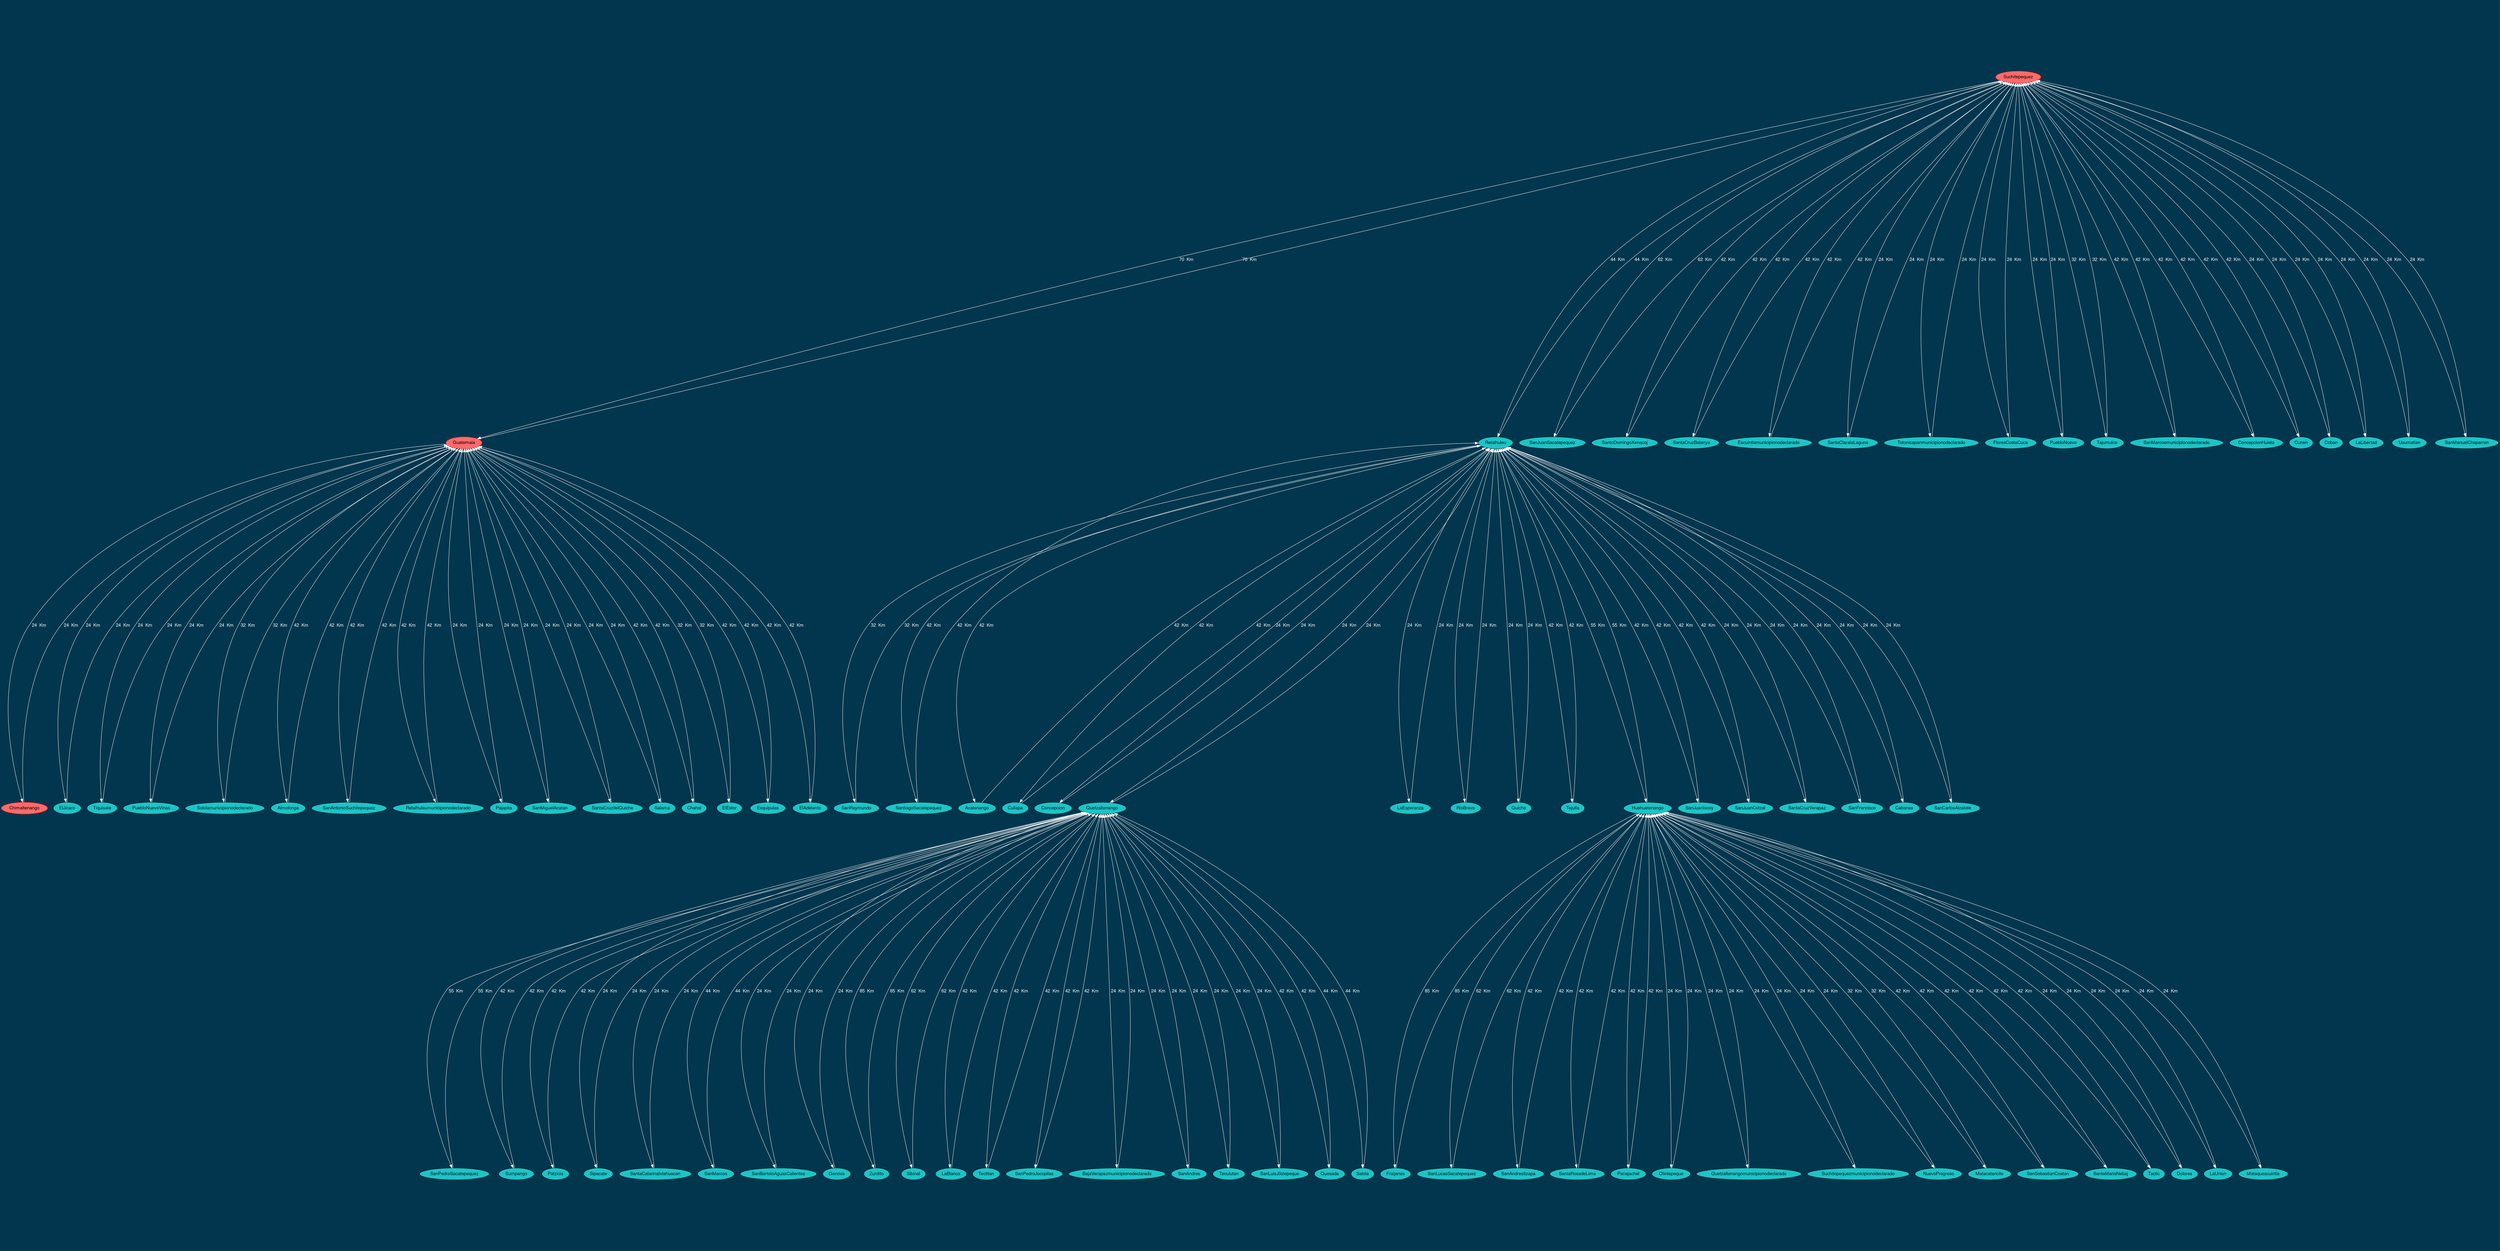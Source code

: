 digraph G { 
 fontname="Helvetica,Arial,sans-serif"
    bgcolor="#02364E";
    node [fontname="Helvetica,Arial,sans-serif"];
    edge [fontname="Helvetica,Arial,sans-serif"];
    graph [ratio=0.5];
node [shape = oval, color=red style=filled, fillcolor=indianred1];
Suchitepequez Guatemala Chimaltenango ; 
  node [shape = oval color=black style=filled fillcolor="#1CC4C6" fontcolor="#031C26"]
Retalhuleu -> Suchitepequez[label = " 44  Km  "  color="white",fontcolor=white]; 
Retalhuleu -> SanRaymundo[label = " 32  Km  "  color="white",fontcolor=white]; 
Retalhuleu -> SantiagoSacatepequez[label = " 42  Km  "  color="white",fontcolor=white]; 
Retalhuleu -> Acatenango[label = " 42  Km  "  color="white",fontcolor=white]; 
Retalhuleu -> Cuilapa[label = " 42  Km  "  color="white",fontcolor=white]; 
Retalhuleu -> Concepcion[label = " 24  Km  "  color="white",fontcolor=white]; 
Retalhuleu -> Quetzaltenango[label = " 24  Km  "  color="white",fontcolor=white]; 
Retalhuleu -> LaEsperanza[label = " 24  Km  "  color="white",fontcolor=white]; 
Retalhuleu -> RioBravo[label = " 24  Km  "  color="white",fontcolor=white]; 
Retalhuleu -> Quiche[label = " 24  Km  "  color="white",fontcolor=white]; 
Retalhuleu -> Tejutla[label = " 42  Km  "  color="white",fontcolor=white]; 
Retalhuleu -> Huehuetenango[label = " 55  Km  "  color="white",fontcolor=white]; 
Retalhuleu -> SanJuanIxcoy[label = " 42  Km  "  color="white",fontcolor=white]; 
Retalhuleu -> SanJuanCotzal[label = " 42  Km  "  color="white",fontcolor=white]; 
Retalhuleu -> SantaCruzVerapaz[label = " 24  Km  "  color="white",fontcolor=white]; 
Retalhuleu -> SanFrancisco[label = " 24  Km  "  color="white",fontcolor=white]; 
Retalhuleu -> Cabanas[label = " 24  Km  "  color="white",fontcolor=white]; 
Retalhuleu -> SanCarlosAlzatate[label = " 24  Km  "  color="white",fontcolor=white]; 
Suchitepequez -> Retalhuleu[label = " 44  Km  "  color="white",fontcolor=white]; 
Suchitepequez -> Guatemala[label = " 70  Km  "  color="white",fontcolor=white]; 
Suchitepequez -> SanJuanSacatepequez[label = " 62  Km  "  color="white",fontcolor=white]; 
Suchitepequez -> SantoDomingoXenacoj[label = " 42  Km  "  color="white",fontcolor=white]; 
Suchitepequez -> SantaCruzBalanya[label = " 42  Km  "  color="white",fontcolor=white]; 
Suchitepequez -> Escuintlamunicipionodeclarado[label = " 42  Km  "  color="white",fontcolor=white]; 
Suchitepequez -> SantaClaralaLaguna[label = " 24  Km  "  color="white",fontcolor=white]; 
Suchitepequez -> Totonicapanmunicipionodeclarado[label = " 24  Km  "  color="white",fontcolor=white]; 
Suchitepequez -> FloresCostaCuca[label = " 24  Km  "  color="white",fontcolor=white]; 
Suchitepequez -> PuebloNuevo[label = " 24  Km  "  color="white",fontcolor=white]; 
Suchitepequez -> Tajumulco[label = " 32  Km  "  color="white",fontcolor=white]; 
Suchitepequez -> SanMarcosmunicipionodeclarado[label = " 42  Km  "  color="white",fontcolor=white]; 
Suchitepequez -> ConcepcionHuista[label = " 42  Km  "  color="white",fontcolor=white]; 
Suchitepequez -> Cunen[label = " 42  Km  "  color="white",fontcolor=white]; 
Suchitepequez -> Coban[label = " 24  Km  "  color="white",fontcolor=white]; 
Suchitepequez -> LaLibertad[label = " 24  Km  "  color="white",fontcolor=white]; 
Suchitepequez -> Usumatlan[label = " 24  Km  "  color="white",fontcolor=white]; 
Suchitepequez -> SanManuelChaparron[label = " 24  Km  "  color="white",fontcolor=white]; 
Guatemala -> Suchitepequez[label = " 70  Km  "  color="white",fontcolor=white]; 
Guatemala -> ElJicaro[label = " 24  Km  "  color="white",fontcolor=white]; 
Guatemala -> Chimaltenango[label = " 24  Km  "  color="white",fontcolor=white]; 
Guatemala -> Tiquisate[label = " 24  Km  "  color="white",fontcolor=white]; 
Guatemala -> PuebloNuevoVinas[label = " 24  Km  "  color="white",fontcolor=white]; 
Guatemala -> Sololamunicipionodeclarado[label = " 32  Km  "  color="white",fontcolor=white]; 
Guatemala -> Almolonga[label = " 42  Km  "  color="white",fontcolor=white]; 
Guatemala -> SanAntonioSuchitepequez[label = " 42  Km  "  color="white",fontcolor=white]; 
Guatemala -> Retalhuleumunicipionodeclarado[label = " 42  Km  "  color="white",fontcolor=white]; 
Guatemala -> Pajapita[label = " 24  Km  "  color="white",fontcolor=white]; 
Guatemala -> SanMiguelAcatan[label = " 24  Km  "  color="white",fontcolor=white]; 
Guatemala -> SantaCruzdelQuiche[label = " 24  Km  "  color="white",fontcolor=white]; 
Guatemala -> Salama[label = " 24  Km  "  color="white",fontcolor=white]; 
Guatemala -> Chahal[label = " 42  Km  "  color="white",fontcolor=white]; 
Guatemala -> ElEstor[label = " 32  Km  "  color="white",fontcolor=white]; 
Guatemala -> Esquipulas[label = " 42  Km  "  color="white",fontcolor=white]; 
Guatemala -> ElAdelanto[label = " 42  Km  "  color="white",fontcolor=white]; 
Quetzaltenango -> SanPedroSacatepequez[label = " 55  Km  "  color="white",fontcolor=white]; 
Quetzaltenango -> Sumpango[label = " 42  Km  "  color="white",fontcolor=white]; 
Quetzaltenango -> Patzicia[label = " 42  Km  "  color="white",fontcolor=white]; 
Quetzaltenango -> Sipacate[label = " 24  Km  "  color="white",fontcolor=white]; 
Quetzaltenango -> SantaCatarinaIxtahuacan[label = " 24  Km  "  color="white",fontcolor=white]; 
Quetzaltenango -> SanMarcos[label = " 44  Km  "  color="white",fontcolor=white]; 
Quetzaltenango -> SanBartoloAguasCalientes[label = " 24  Km  "  color="white",fontcolor=white]; 
Quetzaltenango -> Retalhuleu[label = " 24  Km  "  color="white",fontcolor=white]; 
Quetzaltenango -> Genova[label = " 24  Km  "  color="white",fontcolor=white]; 
Quetzaltenango -> Zunilito[label = " 85  Km  "  color="white",fontcolor=white]; 
Quetzaltenango -> Sibinal[label = " 62  Km  "  color="white",fontcolor=white]; 
Quetzaltenango -> LaBlanca[label = " 42  Km  "  color="white",fontcolor=white]; 
Quetzaltenango -> Tectitan[label = " 42  Km  "  color="white",fontcolor=white]; 
Quetzaltenango -> SanPedroJocopilas[label = " 42  Km  "  color="white",fontcolor=white]; 
Quetzaltenango -> BajaVerapazmunicipionodeclarado[label = " 24  Km  "  color="white",fontcolor=white]; 
Quetzaltenango -> SanAndres[label = " 24  Km  "  color="white",fontcolor=white]; 
Quetzaltenango -> Teculutan[label = " 24  Km  "  color="white",fontcolor=white]; 
Quetzaltenango -> SanLuisJilotepeque[label = " 24  Km  "  color="white",fontcolor=white]; 
Quetzaltenango -> Quesada[label = " 42  Km  "  color="white",fontcolor=white]; 
Quetzaltenango -> Salola[label = " 44  Km  "  color="white",fontcolor=white]; 
SanPedroSacatepequez -> Quetzaltenango[label = " 55  Km  "  color="white",fontcolor=white]; 
SanJuanSacatepequez -> Suchitepequez[label = " 62  Km  "  color="white",fontcolor=white]; 
SanRaymundo -> Retalhuleu[label = " 32  Km  "  color="white",fontcolor=white]; 
Huehuetenango -> Fraijanes[label = " 85  Km  "  color="white",fontcolor=white]; 
Huehuetenango -> SanLucasSacatepequez[label = " 62  Km  "  color="white",fontcolor=white]; 
Huehuetenango -> SanAndresItzapa[label = " 42  Km  "  color="white",fontcolor=white]; 
Huehuetenango -> SantaRosadeLima[label = " 42  Km  "  color="white",fontcolor=white]; 
Huehuetenango -> Panajachel[label = " 42  Km  "  color="white",fontcolor=white]; 
Huehuetenango -> Olintepeque[label = " 24  Km  "  color="white",fontcolor=white]; 
Huehuetenango -> Quetzaltenangomunicipionodeclarado[label = " 24  Km  "  color="white",fontcolor=white]; 
Huehuetenango -> Suchitepequezmunicipionodeclarado[label = " 24  Km  "  color="white",fontcolor=white]; 
Huehuetenango -> NuevoProgreso[label = " 24  Km  "  color="white",fontcolor=white]; 
Huehuetenango -> Retalhuleu[label = " 55  Km  "  color="white",fontcolor=white]; 
Huehuetenango -> Malacatancito[label = " 32  Km  "  color="white",fontcolor=white]; 
Huehuetenango -> SanSebastianCoatan[label = " 42  Km  "  color="white",fontcolor=white]; 
Huehuetenango -> SantaMariaNebaj[label = " 42  Km  "  color="white",fontcolor=white]; 
Huehuetenango -> Tactic[label = " 42  Km  "  color="white",fontcolor=white]; 
Huehuetenango -> Dolores[label = " 24  Km  "  color="white",fontcolor=white]; 
Huehuetenango -> LaUnion[label = " 24  Km  "  color="white",fontcolor=white]; 
Huehuetenango -> Mataquescuintla[label = " 24  Km  "  color="white",fontcolor=white]; 
Fraijanes -> Huehuetenango[label = " 85  Km  "  color="white",fontcolor=white]; 
ElJicaro -> Guatemala[label = " 24  Km  "  color="white",fontcolor=white]; 
Sumpango -> Quetzaltenango[label = " 42  Km  "  color="white",fontcolor=white]; 
SantoDomingoXenacoj -> Suchitepequez[label = " 42  Km  "  color="white",fontcolor=white]; 
SantiagoSacatepequez -> Retalhuleu[label = " 42  Km  "  color="white",fontcolor=white]; 
SanLucasSacatepequez -> Huehuetenango[label = " 62  Km  "  color="white",fontcolor=white]; 
Chimaltenango -> Guatemala[label = " 24  Km  "  color="white",fontcolor=white]; 
Patzicia -> Quetzaltenango[label = " 42  Km  "  color="white",fontcolor=white]; 
SantaCruzBalanya -> Suchitepequez[label = " 42  Km  "  color="white",fontcolor=white]; 
Acatenango -> Retalhuleu[label = " 42  Km  "  color="white",fontcolor=white]; 
SanAndresItzapa -> Huehuetenango[label = " 42  Km  "  color="white",fontcolor=white]; 
Tiquisate -> Guatemala[label = " 24  Km  "  color="white",fontcolor=white]; 
Sipacate -> Quetzaltenango[label = " 24  Km  "  color="white",fontcolor=white]; 
Escuintlamunicipionodeclarado -> Suchitepequez[label = " 42  Km  "  color="white",fontcolor=white]; 
Cuilapa -> Retalhuleu[label = " 42  Km  "  color="white",fontcolor=white]; 
SantaRosadeLima -> Huehuetenango[label = " 42  Km  "  color="white",fontcolor=white]; 
PuebloNuevoVinas -> Guatemala[label = " 24  Km  "  color="white",fontcolor=white]; 
SantaCatarinaIxtahuacan -> Quetzaltenango[label = " 24  Km  "  color="white",fontcolor=white]; 
SantaClaralaLaguna -> Suchitepequez[label = " 24  Km  "  color="white",fontcolor=white]; 
Concepcion -> Retalhuleu[label = " 24  Km  "  color="white",fontcolor=white]; 
SanMarcos -> Quetzaltenango[label = " 44  Km  "  color="white",fontcolor=white]; 
Panajachel -> Huehuetenango[label = " 42  Km  "  color="white",fontcolor=white]; 
Sololamunicipionodeclarado -> Guatemala[label = " 32  Km  "  color="white",fontcolor=white]; 
SanBartoloAguasCalientes -> Quetzaltenango[label = " 24  Km  "  color="white",fontcolor=white]; 
Totonicapanmunicipionodeclarado -> Suchitepequez[label = " 24  Km  "  color="white",fontcolor=white]; 
Olintepeque -> Huehuetenango[label = " 24  Km  "  color="white",fontcolor=white]; 
Almolonga -> Guatemala[label = " 42  Km  "  color="white",fontcolor=white]; 
Genova -> Quetzaltenango[label = " 24  Km  "  color="white",fontcolor=white]; 
FloresCostaCuca -> Suchitepequez[label = " 24  Km  "  color="white",fontcolor=white]; 
LaEsperanza -> Retalhuleu[label = " 24  Km  "  color="white",fontcolor=white]; 
Quetzaltenangomunicipionodeclarado -> Huehuetenango[label = " 24  Km  "  color="white",fontcolor=white]; 
SanAntonioSuchitepequez -> Guatemala[label = " 42  Km  "  color="white",fontcolor=white]; 
Zunilito -> Quetzaltenango[label = " 85  Km  "  color="white",fontcolor=white]; 
PuebloNuevo -> Suchitepequez[label = " 24  Km  "  color="white",fontcolor=white]; 
RioBravo -> Retalhuleu[label = " 24  Km  "  color="white",fontcolor=white]; 
Suchitepequezmunicipionodeclarado -> Huehuetenango[label = " 24  Km  "  color="white",fontcolor=white]; 
Quiche -> Retalhuleu[label = " 24  Km  "  color="white",fontcolor=white]; 
Retalhuleumunicipionodeclarado -> Guatemala[label = " 42  Km  "  color="white",fontcolor=white]; 
Sibinal -> Quetzaltenango[label = " 62  Km  "  color="white",fontcolor=white]; 
Tajumulco -> Suchitepequez[label = " 32  Km  "  color="white",fontcolor=white]; 
Tejutla -> Retalhuleu[label = " 42  Km  "  color="white",fontcolor=white]; 
NuevoProgreso -> Huehuetenango[label = " 24  Km  "  color="white",fontcolor=white]; 
Pajapita -> Guatemala[label = " 24  Km  "  color="white",fontcolor=white]; 
LaBlanca -> Quetzaltenango[label = " 42  Km  "  color="white",fontcolor=white]; 
SanMarcosmunicipionodeclarado -> Suchitepequez[label = " 42  Km  "  color="white",fontcolor=white]; 
Malacatancito -> Huehuetenango[label = " 32  Km  "  color="white",fontcolor=white]; 
SanMiguelAcatan -> Guatemala[label = " 24  Km  "  color="white",fontcolor=white]; 
Tectitan -> Quetzaltenango[label = " 42  Km  "  color="white",fontcolor=white]; 
ConcepcionHuista -> Suchitepequez[label = " 42  Km  "  color="white",fontcolor=white]; 
SanJuanIxcoy -> Retalhuleu[label = " 42  Km  "  color="white",fontcolor=white]; 
SanSebastianCoatan -> Huehuetenango[label = " 42  Km  "  color="white",fontcolor=white]; 
SantaCruzdelQuiche -> Guatemala[label = " 24  Km  "  color="white",fontcolor=white]; 
SanPedroJocopilas -> Quetzaltenango[label = " 42  Km  "  color="white",fontcolor=white]; 
Cunen -> Suchitepequez[label = " 42  Km  "  color="white",fontcolor=white]; 
SanJuanCotzal -> Retalhuleu[label = " 42  Km  "  color="white",fontcolor=white]; 
SantaMariaNebaj -> Huehuetenango[label = " 42  Km  "  color="white",fontcolor=white]; 
Salama -> Guatemala[label = " 24  Km  "  color="white",fontcolor=white]; 
BajaVerapazmunicipionodeclarado -> Quetzaltenango[label = " 24  Km  "  color="white",fontcolor=white]; 
Coban -> Suchitepequez[label = " 24  Km  "  color="white",fontcolor=white]; 
SantaCruzVerapaz -> Retalhuleu[label = " 24  Km  "  color="white",fontcolor=white]; 
Tactic -> Huehuetenango[label = " 42  Km  "  color="white",fontcolor=white]; 
Chahal -> Guatemala[label = " 42  Km  "  color="white",fontcolor=white]; 
SanAndres -> Quetzaltenango[label = " 24  Km  "  color="white",fontcolor=white]; 
LaLibertad -> Suchitepequez[label = " 24  Km  "  color="white",fontcolor=white]; 
SanFrancisco -> Retalhuleu[label = " 24  Km  "  color="white",fontcolor=white]; 
Dolores -> Huehuetenango[label = " 24  Km  "  color="white",fontcolor=white]; 
ElEstor -> Guatemala[label = " 32  Km  "  color="white",fontcolor=white]; 
Teculutan -> Quetzaltenango[label = " 24  Km  "  color="white",fontcolor=white]; 
Usumatlan -> Suchitepequez[label = " 24  Km  "  color="white",fontcolor=white]; 
Cabanas -> Retalhuleu[label = " 24  Km  "  color="white",fontcolor=white]; 
LaUnion -> Huehuetenango[label = " 24  Km  "  color="white",fontcolor=white]; 
Esquipulas -> Guatemala[label = " 42  Km  "  color="white",fontcolor=white]; 
SanLuisJilotepeque -> Quetzaltenango[label = " 24  Km  "  color="white",fontcolor=white]; 
SanManuelChaparron -> Suchitepequez[label = " 24  Km  "  color="white",fontcolor=white]; 
SanCarlosAlzatate -> Retalhuleu[label = " 24  Km  "  color="white",fontcolor=white]; 
Mataquescuintla -> Huehuetenango[label = " 24  Km  "  color="white",fontcolor=white]; 
ElAdelanto -> Guatemala[label = " 42  Km  "  color="white",fontcolor=white]; 
Quesada -> Quetzaltenango[label = " 42  Km  "  color="white",fontcolor=white]; 
Salola -> Quetzaltenango[label = " 44  Km  "  color="white",fontcolor=white]; 
}
